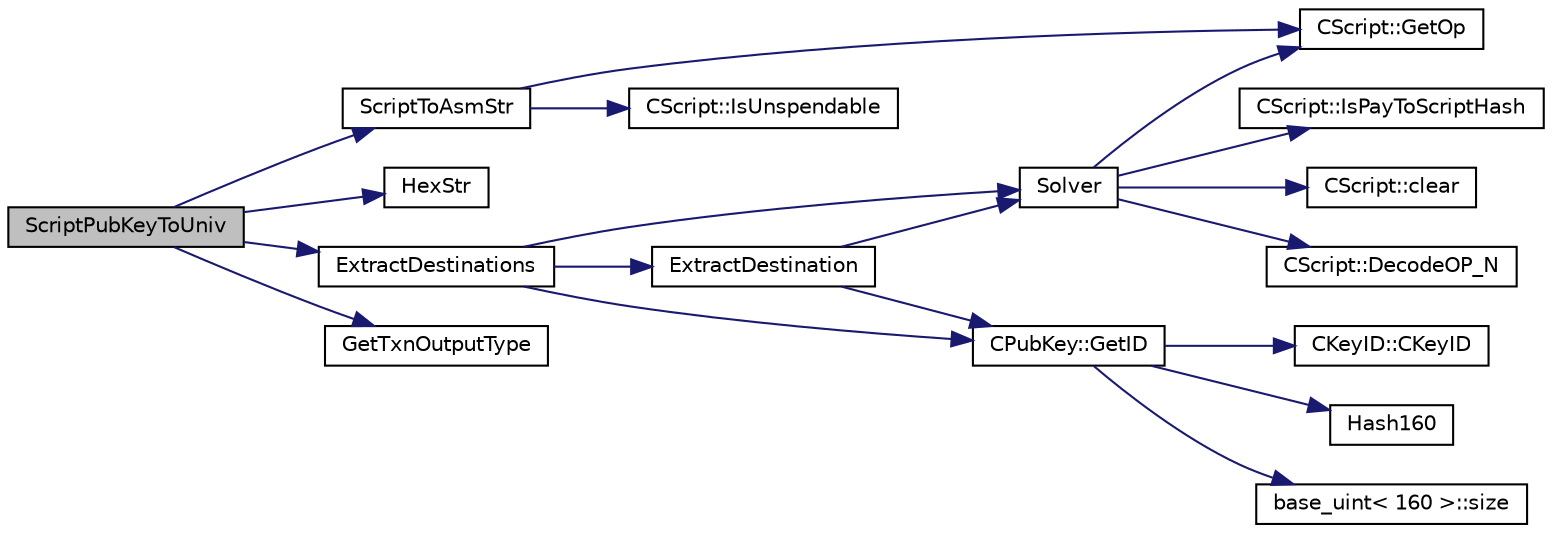 digraph "ScriptPubKeyToUniv"
{
  edge [fontname="Helvetica",fontsize="10",labelfontname="Helvetica",labelfontsize="10"];
  node [fontname="Helvetica",fontsize="10",shape=record];
  rankdir="LR";
  Node38 [label="ScriptPubKeyToUniv",height=0.2,width=0.4,color="black", fillcolor="grey75", style="filled", fontcolor="black"];
  Node38 -> Node39 [color="midnightblue",fontsize="10",style="solid",fontname="Helvetica"];
  Node39 [label="ScriptToAsmStr",height=0.2,width=0.4,color="black", fillcolor="white", style="filled",URL="$d5/d2e/core__write_8cpp.html#a97f55ea967c54b81091af210145b128b",tooltip="Create the assembly string representation of a CScript object. "];
  Node39 -> Node40 [color="midnightblue",fontsize="10",style="solid",fontname="Helvetica"];
  Node40 [label="CScript::GetOp",height=0.2,width=0.4,color="black", fillcolor="white", style="filled",URL="$d9/d4b/class_c_script.html#a94635ed93d8d244ec3acfa83f9ecfe5f"];
  Node39 -> Node41 [color="midnightblue",fontsize="10",style="solid",fontname="Helvetica"];
  Node41 [label="CScript::IsUnspendable",height=0.2,width=0.4,color="black", fillcolor="white", style="filled",URL="$d9/d4b/class_c_script.html#a11c26ad1d03fa2d60a733337c21b6719",tooltip="Returns whether the script is guaranteed to fail at execution, regardless of the initial stack..."];
  Node38 -> Node42 [color="midnightblue",fontsize="10",style="solid",fontname="Helvetica"];
  Node42 [label="HexStr",height=0.2,width=0.4,color="black", fillcolor="white", style="filled",URL="$d8/d3c/util_8h.html#ace13a819ca4e98c22847d26b3b357e75"];
  Node38 -> Node43 [color="midnightblue",fontsize="10",style="solid",fontname="Helvetica"];
  Node43 [label="ExtractDestinations",height=0.2,width=0.4,color="black", fillcolor="white", style="filled",URL="$dd/d0f/script_8cpp.html#a6948ee6aa422ed8a5ffe06ddc77a55d8"];
  Node43 -> Node44 [color="midnightblue",fontsize="10",style="solid",fontname="Helvetica"];
  Node44 [label="Solver",height=0.2,width=0.4,color="black", fillcolor="white", style="filled",URL="$dd/d0f/script_8cpp.html#a6ee6be50bff44464e905680c6fcee6dc"];
  Node44 -> Node45 [color="midnightblue",fontsize="10",style="solid",fontname="Helvetica"];
  Node45 [label="CScript::IsPayToScriptHash",height=0.2,width=0.4,color="black", fillcolor="white", style="filled",URL="$d9/d4b/class_c_script.html#a0c3729c606d318923dc06f95d85a0971"];
  Node44 -> Node46 [color="midnightblue",fontsize="10",style="solid",fontname="Helvetica"];
  Node46 [label="CScript::clear",height=0.2,width=0.4,color="black", fillcolor="white", style="filled",URL="$d9/d4b/class_c_script.html#a7b2baf842621f07c4939408acf63377c"];
  Node44 -> Node40 [color="midnightblue",fontsize="10",style="solid",fontname="Helvetica"];
  Node44 -> Node47 [color="midnightblue",fontsize="10",style="solid",fontname="Helvetica"];
  Node47 [label="CScript::DecodeOP_N",height=0.2,width=0.4,color="black", fillcolor="white", style="filled",URL="$d9/d4b/class_c_script.html#a7f975fca06b3e9a17da8ba23c7647e2e"];
  Node43 -> Node48 [color="midnightblue",fontsize="10",style="solid",fontname="Helvetica"];
  Node48 [label="CPubKey::GetID",height=0.2,width=0.4,color="black", fillcolor="white", style="filled",URL="$da/d4e/class_c_pub_key.html#a2675f7e6f72eff68e7a5227289feb021"];
  Node48 -> Node49 [color="midnightblue",fontsize="10",style="solid",fontname="Helvetica"];
  Node49 [label="CKeyID::CKeyID",height=0.2,width=0.4,color="black", fillcolor="white", style="filled",URL="$dd/d88/class_c_key_i_d.html#a01dbd3c37820a2ffe89d106c6a7cf53d"];
  Node48 -> Node50 [color="midnightblue",fontsize="10",style="solid",fontname="Helvetica"];
  Node50 [label="Hash160",height=0.2,width=0.4,color="black", fillcolor="white", style="filled",URL="$db/dfb/hash_8h.html#a4490f70ddae16e9e48460a0416a48a6b"];
  Node48 -> Node51 [color="midnightblue",fontsize="10",style="solid",fontname="Helvetica"];
  Node51 [label="base_uint\< 160 \>::size",height=0.2,width=0.4,color="black", fillcolor="white", style="filled",URL="$da/df7/classbase__uint.html#a1f49b034e686269601ea89b0319b8004"];
  Node43 -> Node52 [color="midnightblue",fontsize="10",style="solid",fontname="Helvetica"];
  Node52 [label="ExtractDestination",height=0.2,width=0.4,color="black", fillcolor="white", style="filled",URL="$dd/d0f/script_8cpp.html#a951f7e601746ae076afdf3169ecca2fc"];
  Node52 -> Node44 [color="midnightblue",fontsize="10",style="solid",fontname="Helvetica"];
  Node52 -> Node48 [color="midnightblue",fontsize="10",style="solid",fontname="Helvetica"];
  Node38 -> Node53 [color="midnightblue",fontsize="10",style="solid",fontname="Helvetica"];
  Node53 [label="GetTxnOutputType",height=0.2,width=0.4,color="black", fillcolor="white", style="filled",URL="$dd/d0f/script_8cpp.html#a998a2df1a42dc68c4cffa9933aa713c2"];
}

